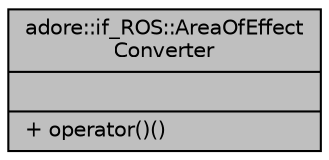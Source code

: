 digraph "adore::if_ROS::AreaOfEffectConverter"
{
 // LATEX_PDF_SIZE
  edge [fontname="Helvetica",fontsize="10",labelfontname="Helvetica",labelfontsize="10"];
  node [fontname="Helvetica",fontsize="10",shape=record];
  Node1 [label="{adore::if_ROS::AreaOfEffect\lConverter\n||+ operator()()\l}",height=0.2,width=0.4,color="black", fillcolor="grey75", style="filled", fontcolor="black",tooltip=" "];
}
